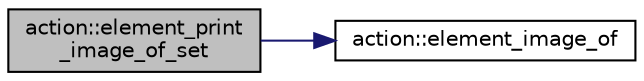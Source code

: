 digraph "action::element_print_image_of_set"
{
  edge [fontname="Helvetica",fontsize="10",labelfontname="Helvetica",labelfontsize="10"];
  node [fontname="Helvetica",fontsize="10",shape=record];
  rankdir="LR";
  Node8880 [label="action::element_print\l_image_of_set",height=0.2,width=0.4,color="black", fillcolor="grey75", style="filled", fontcolor="black"];
  Node8880 -> Node8881 [color="midnightblue",fontsize="10",style="solid",fontname="Helvetica"];
  Node8881 [label="action::element_image_of",height=0.2,width=0.4,color="black", fillcolor="white", style="filled",URL="$d2/d86/classaction.html#ae09559d4537a048fc860f8a74a31393d"];
}
